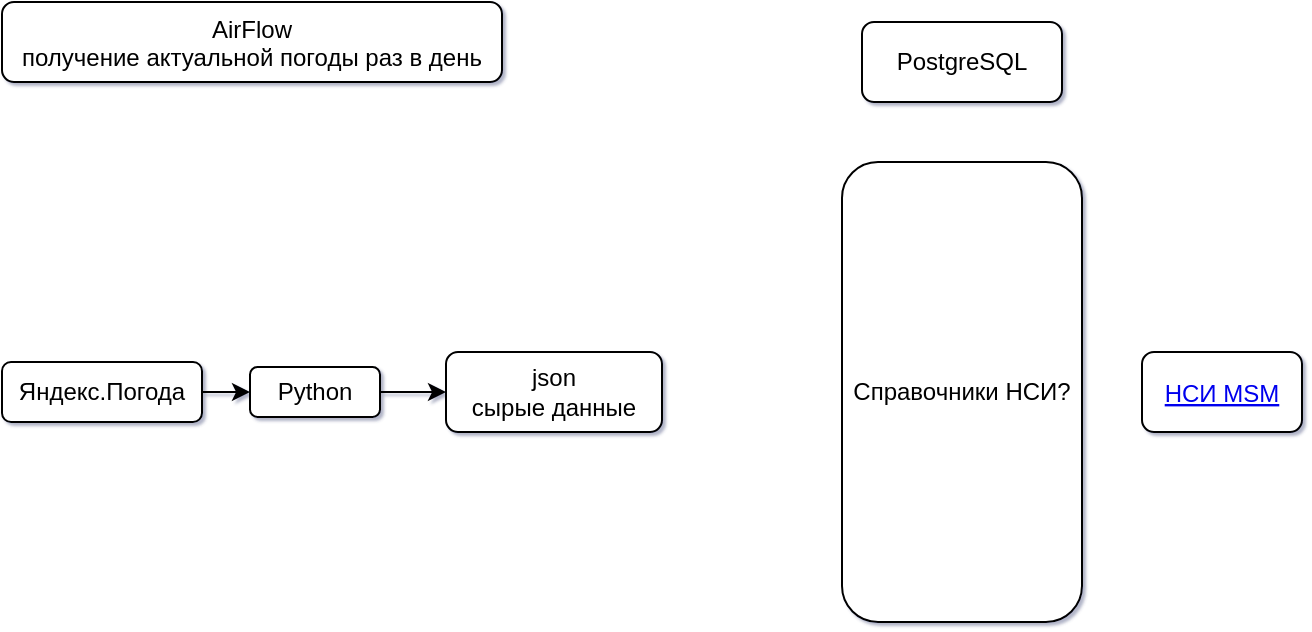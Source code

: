 <mxfile version="26.0.16">
  <diagram name="Страница — 1" id="A2DpeahgJCqLdih8L4fk">
    <mxGraphModel dx="819" dy="434" grid="1" gridSize="10" guides="1" tooltips="1" connect="1" arrows="1" fold="1" page="0" pageScale="1" pageWidth="1169" pageHeight="827" background="none" math="0" shadow="1">
      <root>
        <mxCell id="0" />
        <mxCell id="1" parent="0" />
        <mxCell id="WLeCM0CuX6cKg9ma3z7--13" style="edgeStyle=orthogonalEdgeStyle;rounded=0;orthogonalLoop=1;jettySize=auto;html=1;exitX=1;exitY=0.5;exitDx=0;exitDy=0;entryX=0;entryY=0.5;entryDx=0;entryDy=0;" edge="1" parent="1" source="WLeCM0CuX6cKg9ma3z7--1" target="WLeCM0CuX6cKg9ma3z7--2">
          <mxGeometry relative="1" as="geometry" />
        </mxCell>
        <mxCell id="WLeCM0CuX6cKg9ma3z7--1" value="Яндекс.Погода" style="rounded=1;whiteSpace=wrap;html=1;fillColor=default;" vertex="1" parent="1">
          <mxGeometry x="60" y="200" width="100" height="30" as="geometry" />
        </mxCell>
        <mxCell id="WLeCM0CuX6cKg9ma3z7--2" value="Python" style="rounded=1;whiteSpace=wrap;html=1;" vertex="1" parent="1">
          <mxGeometry x="184" y="202.5" width="65" height="25" as="geometry" />
        </mxCell>
        <mxCell id="WLeCM0CuX6cKg9ma3z7--8" value="json&lt;div&gt;сырые данные&lt;/div&gt;" style="rounded=1;whiteSpace=wrap;html=1;" vertex="1" parent="1">
          <mxGeometry x="282" y="195" width="108" height="40" as="geometry" />
        </mxCell>
        <mxCell id="WLeCM0CuX6cKg9ma3z7--12" value="AirFlow&lt;div&gt;получение актуальной погоды раз в день&lt;/div&gt;" style="rounded=1;whiteSpace=wrap;html=1;fillColor=default;verticalAlign=top;" vertex="1" parent="1">
          <mxGeometry x="60" y="20" width="250" height="40" as="geometry" />
        </mxCell>
        <mxCell id="WLeCM0CuX6cKg9ma3z7--14" style="edgeStyle=orthogonalEdgeStyle;rounded=0;orthogonalLoop=1;jettySize=auto;html=1;exitX=1;exitY=0.5;exitDx=0;exitDy=0;entryX=0;entryY=0.5;entryDx=0;entryDy=0;" edge="1" parent="1" source="WLeCM0CuX6cKg9ma3z7--2" target="WLeCM0CuX6cKg9ma3z7--8">
          <mxGeometry relative="1" as="geometry" />
        </mxCell>
        <mxCell id="WLeCM0CuX6cKg9ma3z7--15" value="PostgreSQL" style="rounded=1;whiteSpace=wrap;html=1;" vertex="1" parent="1">
          <mxGeometry x="490" y="30" width="100" height="40" as="geometry" />
        </mxCell>
        <mxCell id="WLeCM0CuX6cKg9ma3z7--18" value="Справочники НСИ?" style="rounded=1;whiteSpace=wrap;html=1;" vertex="1" parent="1">
          <mxGeometry x="480" y="100" width="120" height="230" as="geometry" />
        </mxCell>
        <UserObject label="НСИ MSM" link="https://habr.com/ru/companies/navicon/articles/260927/" id="WLeCM0CuX6cKg9ma3z7--21">
          <mxCell style="fontColor=#0000EE;fontStyle=4;rounded=1;overflow=hidden;spacing=10;" vertex="1" parent="1">
            <mxGeometry x="630" y="195" width="80" height="40" as="geometry" />
          </mxCell>
        </UserObject>
      </root>
    </mxGraphModel>
  </diagram>
</mxfile>
